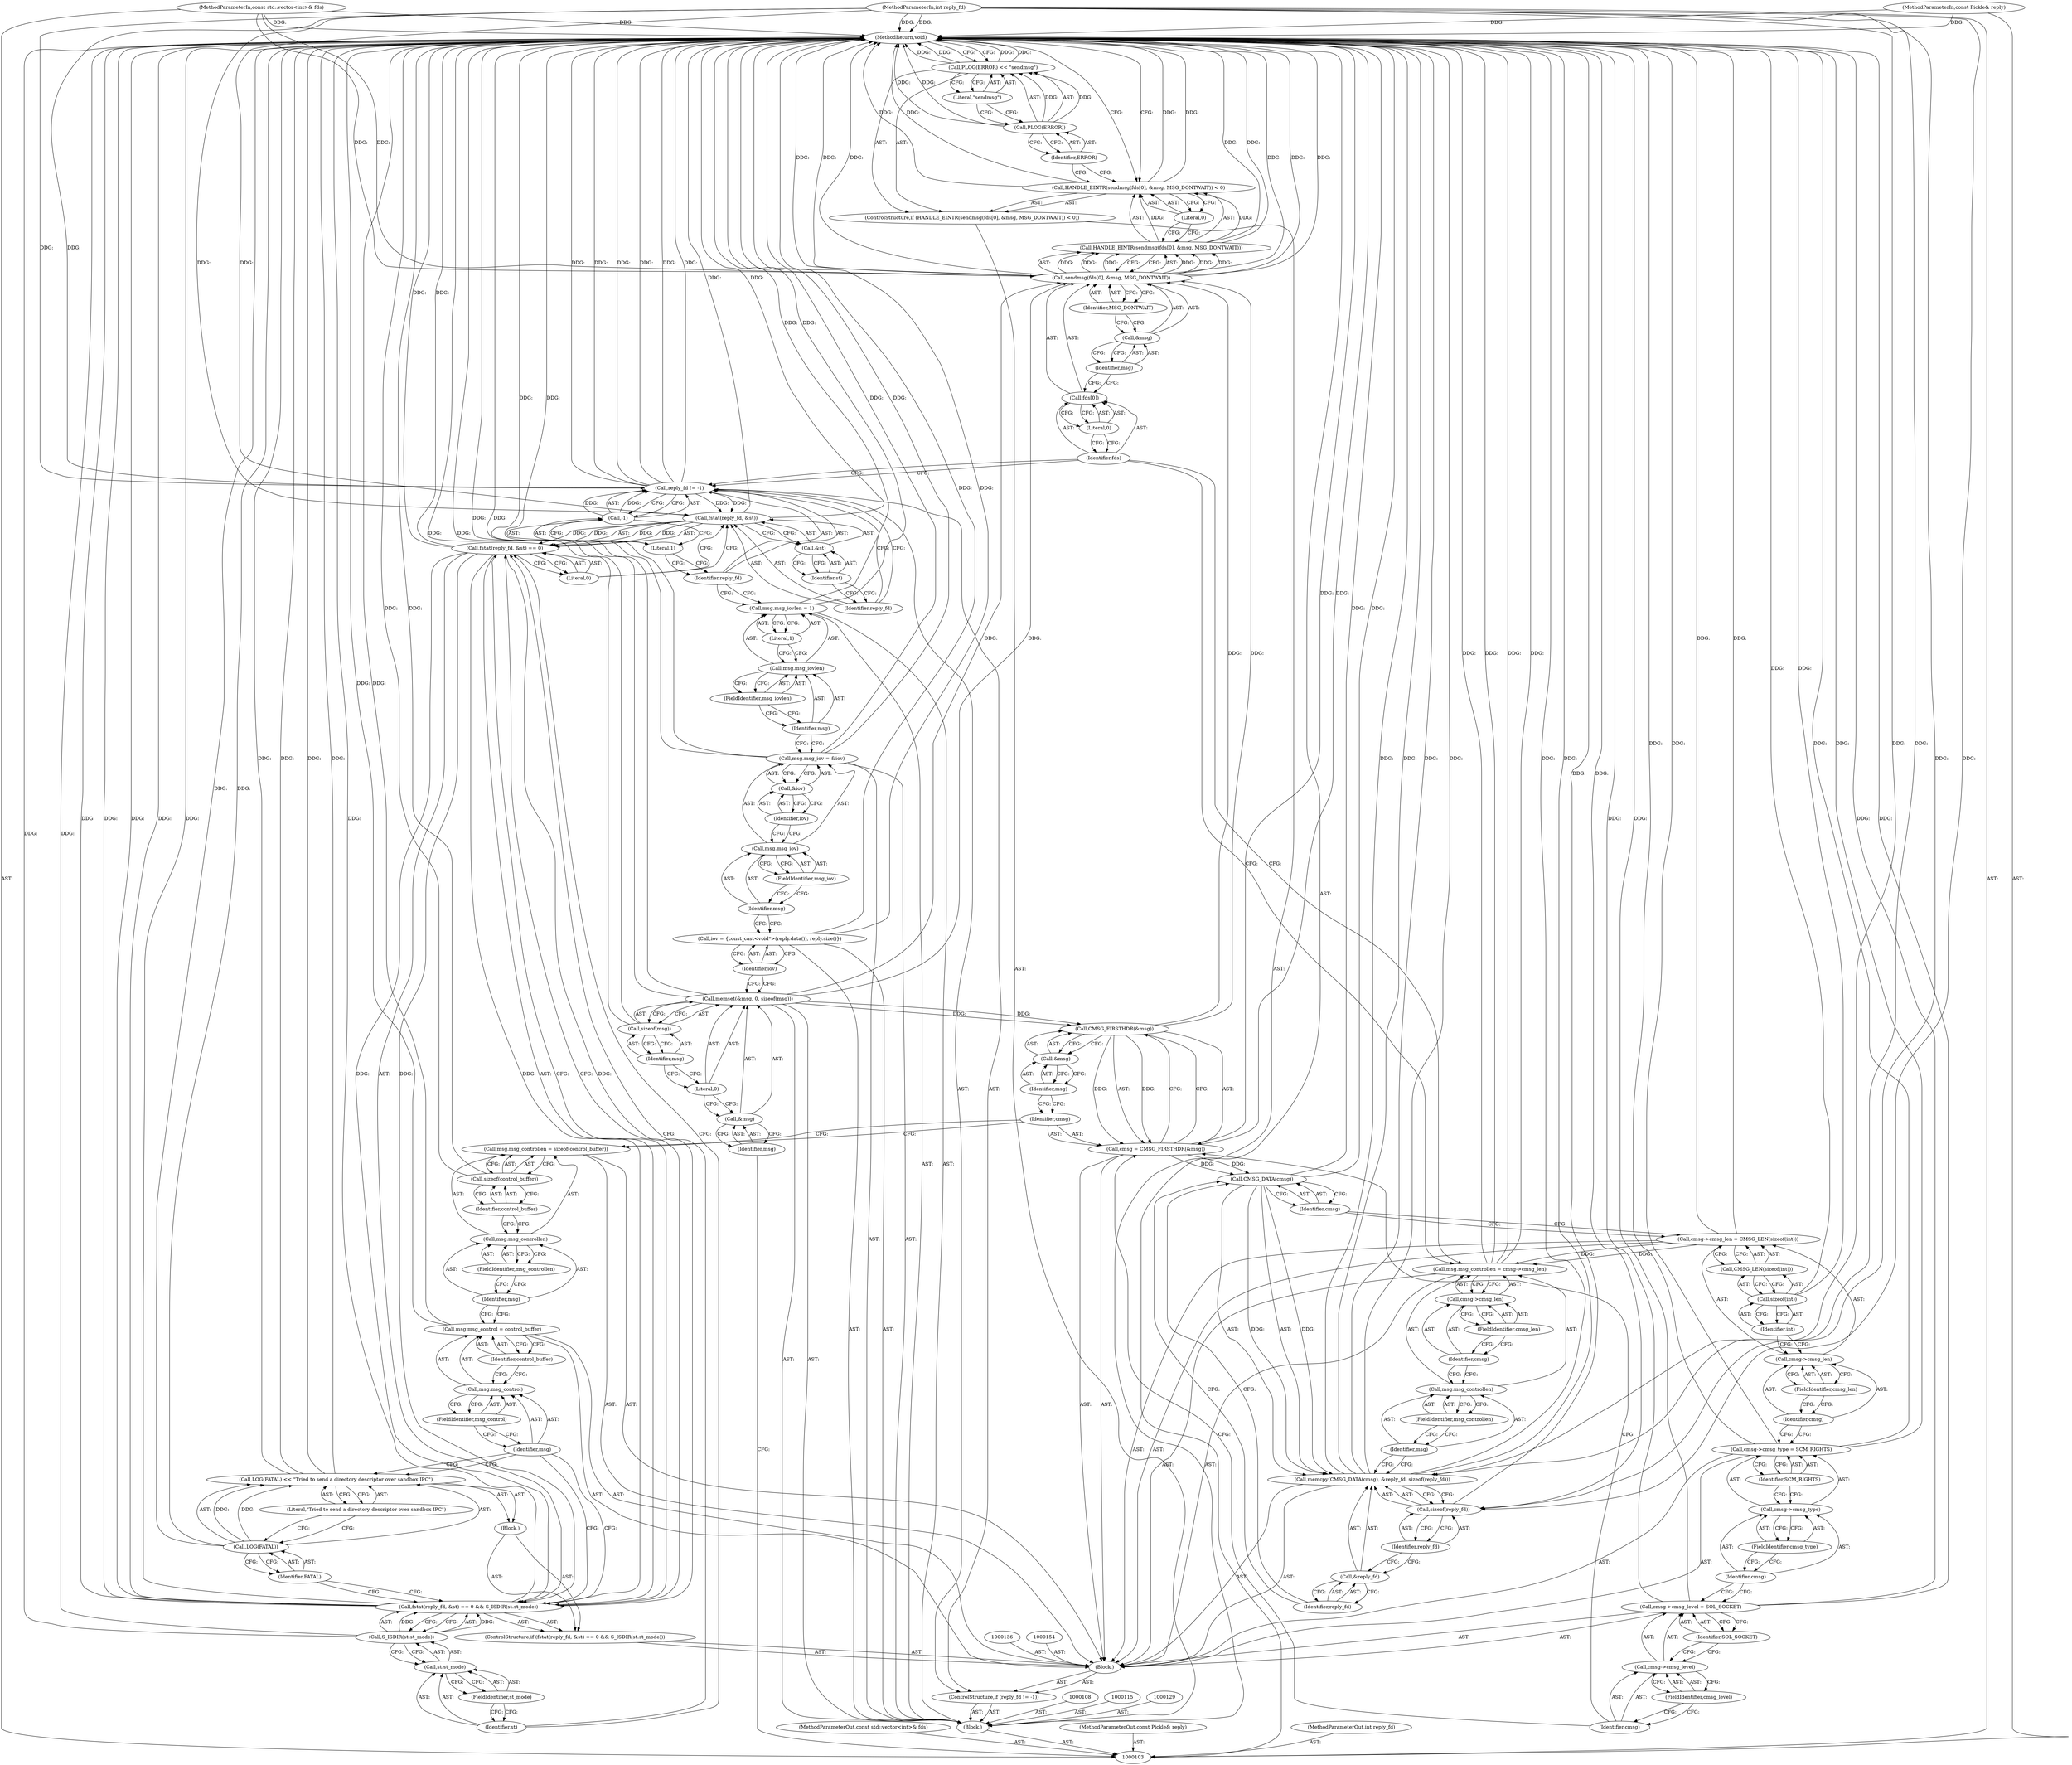 digraph "0_Chrome_aac449e7154720b895ff1e7f3497c2ce95ae1a5a" {
"1000217" [label="(MethodReturn,void)"];
"1000104" [label="(MethodParameterIn,const std::vector<int>& fds)"];
"1000338" [label="(MethodParameterOut,const std::vector<int>& fds)"];
"1000105" [label="(MethodParameterIn,const Pickle& reply)"];
"1000339" [label="(MethodParameterOut,const Pickle& reply)"];
"1000133" [label="(Call,-1)"];
"1000134" [label="(Literal,1)"];
"1000130" [label="(ControlStructure,if (reply_fd != -1))"];
"1000131" [label="(Call,reply_fd != -1)"];
"1000132" [label="(Identifier,reply_fd)"];
"1000138" [label="(Call,fstat(reply_fd, &st) == 0 && S_ISDIR(st.st_mode))"];
"1000139" [label="(Call,fstat(reply_fd, &st) == 0)"];
"1000140" [label="(Call,fstat(reply_fd, &st))"];
"1000141" [label="(Identifier,reply_fd)"];
"1000142" [label="(Call,&st)"];
"1000143" [label="(Identifier,st)"];
"1000144" [label="(Literal,0)"];
"1000145" [label="(Call,S_ISDIR(st.st_mode))"];
"1000146" [label="(Call,st.st_mode)"];
"1000147" [label="(Identifier,st)"];
"1000148" [label="(FieldIdentifier,st_mode)"];
"1000137" [label="(ControlStructure,if (fstat(reply_fd, &st) == 0 && S_ISDIR(st.st_mode)))"];
"1000149" [label="(Block,)"];
"1000152" [label="(Identifier,FATAL)"];
"1000153" [label="(Literal,\"Tried to send a directory descriptor over sandbox IPC\")"];
"1000150" [label="(Call,LOG(FATAL) << \"Tried to send a directory descriptor over sandbox IPC\")"];
"1000151" [label="(Call,LOG(FATAL))"];
"1000106" [label="(MethodParameterIn,int reply_fd)"];
"1000340" [label="(MethodParameterOut,int reply_fd)"];
"1000107" [label="(Block,)"];
"1000135" [label="(Block,)"];
"1000158" [label="(FieldIdentifier,msg_control)"];
"1000159" [label="(Identifier,control_buffer)"];
"1000155" [label="(Call,msg.msg_control = control_buffer)"];
"1000156" [label="(Call,msg.msg_control)"];
"1000157" [label="(Identifier,msg)"];
"1000163" [label="(FieldIdentifier,msg_controllen)"];
"1000164" [label="(Call,sizeof(control_buffer))"];
"1000165" [label="(Identifier,control_buffer)"];
"1000160" [label="(Call,msg.msg_controllen = sizeof(control_buffer))"];
"1000161" [label="(Call,msg.msg_controllen)"];
"1000162" [label="(Identifier,msg)"];
"1000168" [label="(Call,CMSG_FIRSTHDR(&msg))"];
"1000169" [label="(Call,&msg)"];
"1000170" [label="(Identifier,msg)"];
"1000166" [label="(Call,cmsg = CMSG_FIRSTHDR(&msg))"];
"1000167" [label="(Identifier,cmsg)"];
"1000174" [label="(FieldIdentifier,cmsg_level)"];
"1000175" [label="(Identifier,SOL_SOCKET)"];
"1000171" [label="(Call,cmsg->cmsg_level = SOL_SOCKET)"];
"1000172" [label="(Call,cmsg->cmsg_level)"];
"1000173" [label="(Identifier,cmsg)"];
"1000179" [label="(FieldIdentifier,cmsg_type)"];
"1000180" [label="(Identifier,SCM_RIGHTS)"];
"1000176" [label="(Call,cmsg->cmsg_type = SCM_RIGHTS)"];
"1000177" [label="(Call,cmsg->cmsg_type)"];
"1000178" [label="(Identifier,cmsg)"];
"1000184" [label="(FieldIdentifier,cmsg_len)"];
"1000185" [label="(Call,CMSG_LEN(sizeof(int)))"];
"1000186" [label="(Call,sizeof(int))"];
"1000187" [label="(Identifier,int)"];
"1000181" [label="(Call,cmsg->cmsg_len = CMSG_LEN(sizeof(int)))"];
"1000182" [label="(Call,cmsg->cmsg_len)"];
"1000183" [label="(Identifier,cmsg)"];
"1000189" [label="(Call,CMSG_DATA(cmsg))"];
"1000190" [label="(Identifier,cmsg)"];
"1000191" [label="(Call,&reply_fd)"];
"1000192" [label="(Identifier,reply_fd)"];
"1000193" [label="(Call,sizeof(reply_fd))"];
"1000194" [label="(Identifier,reply_fd)"];
"1000188" [label="(Call,memcpy(CMSG_DATA(cmsg), &reply_fd, sizeof(reply_fd)))"];
"1000198" [label="(FieldIdentifier,msg_controllen)"];
"1000199" [label="(Call,cmsg->cmsg_len)"];
"1000200" [label="(Identifier,cmsg)"];
"1000201" [label="(FieldIdentifier,cmsg_len)"];
"1000195" [label="(Call,msg.msg_controllen = cmsg->cmsg_len)"];
"1000196" [label="(Call,msg.msg_controllen)"];
"1000197" [label="(Identifier,msg)"];
"1000205" [label="(Call,sendmsg(fds[0], &msg, MSG_DONTWAIT))"];
"1000206" [label="(Call,fds[0])"];
"1000207" [label="(Identifier,fds)"];
"1000208" [label="(Literal,0)"];
"1000209" [label="(Call,&msg)"];
"1000210" [label="(Identifier,msg)"];
"1000202" [label="(ControlStructure,if (HANDLE_EINTR(sendmsg(fds[0], &msg, MSG_DONTWAIT)) < 0))"];
"1000211" [label="(Identifier,MSG_DONTWAIT)"];
"1000212" [label="(Literal,0)"];
"1000203" [label="(Call,HANDLE_EINTR(sendmsg(fds[0], &msg, MSG_DONTWAIT)) < 0)"];
"1000204" [label="(Call,HANDLE_EINTR(sendmsg(fds[0], &msg, MSG_DONTWAIT)))"];
"1000215" [label="(Identifier,ERROR)"];
"1000216" [label="(Literal,\"sendmsg\")"];
"1000213" [label="(Call,PLOG(ERROR) << \"sendmsg\")"];
"1000214" [label="(Call,PLOG(ERROR))"];
"1000110" [label="(Call,&msg)"];
"1000111" [label="(Identifier,msg)"];
"1000112" [label="(Literal,0)"];
"1000113" [label="(Call,sizeof(msg))"];
"1000114" [label="(Identifier,msg)"];
"1000109" [label="(Call,memset(&msg, 0, sizeof(msg)))"];
"1000116" [label="(Call,iov = {const_cast<void*>(reply.data()), reply.size()})"];
"1000117" [label="(Identifier,iov)"];
"1000122" [label="(Call,&iov)"];
"1000123" [label="(Identifier,iov)"];
"1000118" [label="(Call,msg.msg_iov = &iov)"];
"1000119" [label="(Call,msg.msg_iov)"];
"1000120" [label="(Identifier,msg)"];
"1000121" [label="(FieldIdentifier,msg_iov)"];
"1000128" [label="(Literal,1)"];
"1000124" [label="(Call,msg.msg_iovlen = 1)"];
"1000125" [label="(Call,msg.msg_iovlen)"];
"1000126" [label="(Identifier,msg)"];
"1000127" [label="(FieldIdentifier,msg_iovlen)"];
"1000217" -> "1000103"  [label="AST: "];
"1000217" -> "1000213"  [label="CFG: "];
"1000217" -> "1000203"  [label="CFG: "];
"1000205" -> "1000217"  [label="DDG: "];
"1000205" -> "1000217"  [label="DDG: "];
"1000205" -> "1000217"  [label="DDG: "];
"1000181" -> "1000217"  [label="DDG: "];
"1000150" -> "1000217"  [label="DDG: "];
"1000150" -> "1000217"  [label="DDG: "];
"1000189" -> "1000217"  [label="DDG: "];
"1000104" -> "1000217"  [label="DDG: "];
"1000105" -> "1000217"  [label="DDG: "];
"1000131" -> "1000217"  [label="DDG: "];
"1000131" -> "1000217"  [label="DDG: "];
"1000131" -> "1000217"  [label="DDG: "];
"1000195" -> "1000217"  [label="DDG: "];
"1000195" -> "1000217"  [label="DDG: "];
"1000188" -> "1000217"  [label="DDG: "];
"1000188" -> "1000217"  [label="DDG: "];
"1000188" -> "1000217"  [label="DDG: "];
"1000116" -> "1000217"  [label="DDG: "];
"1000166" -> "1000217"  [label="DDG: "];
"1000171" -> "1000217"  [label="DDG: "];
"1000171" -> "1000217"  [label="DDG: "];
"1000186" -> "1000217"  [label="DDG: "];
"1000140" -> "1000217"  [label="DDG: "];
"1000124" -> "1000217"  [label="DDG: "];
"1000193" -> "1000217"  [label="DDG: "];
"1000113" -> "1000217"  [label="DDG: "];
"1000213" -> "1000217"  [label="DDG: "];
"1000213" -> "1000217"  [label="DDG: "];
"1000138" -> "1000217"  [label="DDG: "];
"1000138" -> "1000217"  [label="DDG: "];
"1000138" -> "1000217"  [label="DDG: "];
"1000139" -> "1000217"  [label="DDG: "];
"1000151" -> "1000217"  [label="DDG: "];
"1000203" -> "1000217"  [label="DDG: "];
"1000203" -> "1000217"  [label="DDG: "];
"1000176" -> "1000217"  [label="DDG: "];
"1000176" -> "1000217"  [label="DDG: "];
"1000118" -> "1000217"  [label="DDG: "];
"1000118" -> "1000217"  [label="DDG: "];
"1000214" -> "1000217"  [label="DDG: "];
"1000155" -> "1000217"  [label="DDG: "];
"1000204" -> "1000217"  [label="DDG: "];
"1000145" -> "1000217"  [label="DDG: "];
"1000106" -> "1000217"  [label="DDG: "];
"1000109" -> "1000217"  [label="DDG: "];
"1000164" -> "1000217"  [label="DDG: "];
"1000104" -> "1000103"  [label="AST: "];
"1000104" -> "1000217"  [label="DDG: "];
"1000104" -> "1000205"  [label="DDG: "];
"1000338" -> "1000103"  [label="AST: "];
"1000105" -> "1000103"  [label="AST: "];
"1000105" -> "1000217"  [label="DDG: "];
"1000339" -> "1000103"  [label="AST: "];
"1000133" -> "1000131"  [label="AST: "];
"1000133" -> "1000134"  [label="CFG: "];
"1000134" -> "1000133"  [label="AST: "];
"1000131" -> "1000133"  [label="CFG: "];
"1000133" -> "1000131"  [label="DDG: "];
"1000134" -> "1000133"  [label="AST: "];
"1000134" -> "1000132"  [label="CFG: "];
"1000133" -> "1000134"  [label="CFG: "];
"1000130" -> "1000107"  [label="AST: "];
"1000131" -> "1000130"  [label="AST: "];
"1000135" -> "1000130"  [label="AST: "];
"1000131" -> "1000130"  [label="AST: "];
"1000131" -> "1000133"  [label="CFG: "];
"1000132" -> "1000131"  [label="AST: "];
"1000133" -> "1000131"  [label="AST: "];
"1000141" -> "1000131"  [label="CFG: "];
"1000207" -> "1000131"  [label="CFG: "];
"1000131" -> "1000217"  [label="DDG: "];
"1000131" -> "1000217"  [label="DDG: "];
"1000131" -> "1000217"  [label="DDG: "];
"1000106" -> "1000131"  [label="DDG: "];
"1000133" -> "1000131"  [label="DDG: "];
"1000131" -> "1000140"  [label="DDG: "];
"1000132" -> "1000131"  [label="AST: "];
"1000132" -> "1000124"  [label="CFG: "];
"1000134" -> "1000132"  [label="CFG: "];
"1000138" -> "1000137"  [label="AST: "];
"1000138" -> "1000139"  [label="CFG: "];
"1000138" -> "1000145"  [label="CFG: "];
"1000139" -> "1000138"  [label="AST: "];
"1000145" -> "1000138"  [label="AST: "];
"1000152" -> "1000138"  [label="CFG: "];
"1000157" -> "1000138"  [label="CFG: "];
"1000138" -> "1000217"  [label="DDG: "];
"1000138" -> "1000217"  [label="DDG: "];
"1000138" -> "1000217"  [label="DDG: "];
"1000139" -> "1000138"  [label="DDG: "];
"1000139" -> "1000138"  [label="DDG: "];
"1000145" -> "1000138"  [label="DDG: "];
"1000139" -> "1000138"  [label="AST: "];
"1000139" -> "1000144"  [label="CFG: "];
"1000140" -> "1000139"  [label="AST: "];
"1000144" -> "1000139"  [label="AST: "];
"1000147" -> "1000139"  [label="CFG: "];
"1000138" -> "1000139"  [label="CFG: "];
"1000139" -> "1000217"  [label="DDG: "];
"1000139" -> "1000138"  [label="DDG: "];
"1000139" -> "1000138"  [label="DDG: "];
"1000140" -> "1000139"  [label="DDG: "];
"1000140" -> "1000139"  [label="DDG: "];
"1000140" -> "1000139"  [label="AST: "];
"1000140" -> "1000142"  [label="CFG: "];
"1000141" -> "1000140"  [label="AST: "];
"1000142" -> "1000140"  [label="AST: "];
"1000144" -> "1000140"  [label="CFG: "];
"1000140" -> "1000217"  [label="DDG: "];
"1000140" -> "1000139"  [label="DDG: "];
"1000140" -> "1000139"  [label="DDG: "];
"1000131" -> "1000140"  [label="DDG: "];
"1000106" -> "1000140"  [label="DDG: "];
"1000141" -> "1000140"  [label="AST: "];
"1000141" -> "1000131"  [label="CFG: "];
"1000143" -> "1000141"  [label="CFG: "];
"1000142" -> "1000140"  [label="AST: "];
"1000142" -> "1000143"  [label="CFG: "];
"1000143" -> "1000142"  [label="AST: "];
"1000140" -> "1000142"  [label="CFG: "];
"1000143" -> "1000142"  [label="AST: "];
"1000143" -> "1000141"  [label="CFG: "];
"1000142" -> "1000143"  [label="CFG: "];
"1000144" -> "1000139"  [label="AST: "];
"1000144" -> "1000140"  [label="CFG: "];
"1000139" -> "1000144"  [label="CFG: "];
"1000145" -> "1000138"  [label="AST: "];
"1000145" -> "1000146"  [label="CFG: "];
"1000146" -> "1000145"  [label="AST: "];
"1000138" -> "1000145"  [label="CFG: "];
"1000145" -> "1000217"  [label="DDG: "];
"1000145" -> "1000138"  [label="DDG: "];
"1000146" -> "1000145"  [label="AST: "];
"1000146" -> "1000148"  [label="CFG: "];
"1000147" -> "1000146"  [label="AST: "];
"1000148" -> "1000146"  [label="AST: "];
"1000145" -> "1000146"  [label="CFG: "];
"1000147" -> "1000146"  [label="AST: "];
"1000147" -> "1000139"  [label="CFG: "];
"1000148" -> "1000147"  [label="CFG: "];
"1000148" -> "1000146"  [label="AST: "];
"1000148" -> "1000147"  [label="CFG: "];
"1000146" -> "1000148"  [label="CFG: "];
"1000137" -> "1000135"  [label="AST: "];
"1000138" -> "1000137"  [label="AST: "];
"1000149" -> "1000137"  [label="AST: "];
"1000149" -> "1000137"  [label="AST: "];
"1000150" -> "1000149"  [label="AST: "];
"1000152" -> "1000151"  [label="AST: "];
"1000152" -> "1000138"  [label="CFG: "];
"1000151" -> "1000152"  [label="CFG: "];
"1000153" -> "1000150"  [label="AST: "];
"1000153" -> "1000151"  [label="CFG: "];
"1000150" -> "1000153"  [label="CFG: "];
"1000150" -> "1000149"  [label="AST: "];
"1000150" -> "1000153"  [label="CFG: "];
"1000151" -> "1000150"  [label="AST: "];
"1000153" -> "1000150"  [label="AST: "];
"1000157" -> "1000150"  [label="CFG: "];
"1000150" -> "1000217"  [label="DDG: "];
"1000150" -> "1000217"  [label="DDG: "];
"1000151" -> "1000150"  [label="DDG: "];
"1000151" -> "1000150"  [label="AST: "];
"1000151" -> "1000152"  [label="CFG: "];
"1000152" -> "1000151"  [label="AST: "];
"1000153" -> "1000151"  [label="CFG: "];
"1000151" -> "1000217"  [label="DDG: "];
"1000151" -> "1000150"  [label="DDG: "];
"1000106" -> "1000103"  [label="AST: "];
"1000106" -> "1000217"  [label="DDG: "];
"1000106" -> "1000131"  [label="DDG: "];
"1000106" -> "1000140"  [label="DDG: "];
"1000106" -> "1000188"  [label="DDG: "];
"1000106" -> "1000193"  [label="DDG: "];
"1000340" -> "1000103"  [label="AST: "];
"1000107" -> "1000103"  [label="AST: "];
"1000108" -> "1000107"  [label="AST: "];
"1000109" -> "1000107"  [label="AST: "];
"1000115" -> "1000107"  [label="AST: "];
"1000116" -> "1000107"  [label="AST: "];
"1000118" -> "1000107"  [label="AST: "];
"1000124" -> "1000107"  [label="AST: "];
"1000129" -> "1000107"  [label="AST: "];
"1000130" -> "1000107"  [label="AST: "];
"1000202" -> "1000107"  [label="AST: "];
"1000135" -> "1000130"  [label="AST: "];
"1000136" -> "1000135"  [label="AST: "];
"1000137" -> "1000135"  [label="AST: "];
"1000154" -> "1000135"  [label="AST: "];
"1000155" -> "1000135"  [label="AST: "];
"1000160" -> "1000135"  [label="AST: "];
"1000166" -> "1000135"  [label="AST: "];
"1000171" -> "1000135"  [label="AST: "];
"1000176" -> "1000135"  [label="AST: "];
"1000181" -> "1000135"  [label="AST: "];
"1000188" -> "1000135"  [label="AST: "];
"1000195" -> "1000135"  [label="AST: "];
"1000158" -> "1000156"  [label="AST: "];
"1000158" -> "1000157"  [label="CFG: "];
"1000156" -> "1000158"  [label="CFG: "];
"1000159" -> "1000155"  [label="AST: "];
"1000159" -> "1000156"  [label="CFG: "];
"1000155" -> "1000159"  [label="CFG: "];
"1000155" -> "1000135"  [label="AST: "];
"1000155" -> "1000159"  [label="CFG: "];
"1000156" -> "1000155"  [label="AST: "];
"1000159" -> "1000155"  [label="AST: "];
"1000162" -> "1000155"  [label="CFG: "];
"1000155" -> "1000217"  [label="DDG: "];
"1000156" -> "1000155"  [label="AST: "];
"1000156" -> "1000158"  [label="CFG: "];
"1000157" -> "1000156"  [label="AST: "];
"1000158" -> "1000156"  [label="AST: "];
"1000159" -> "1000156"  [label="CFG: "];
"1000157" -> "1000156"  [label="AST: "];
"1000157" -> "1000150"  [label="CFG: "];
"1000157" -> "1000138"  [label="CFG: "];
"1000158" -> "1000157"  [label="CFG: "];
"1000163" -> "1000161"  [label="AST: "];
"1000163" -> "1000162"  [label="CFG: "];
"1000161" -> "1000163"  [label="CFG: "];
"1000164" -> "1000160"  [label="AST: "];
"1000164" -> "1000165"  [label="CFG: "];
"1000165" -> "1000164"  [label="AST: "];
"1000160" -> "1000164"  [label="CFG: "];
"1000164" -> "1000217"  [label="DDG: "];
"1000165" -> "1000164"  [label="AST: "];
"1000165" -> "1000161"  [label="CFG: "];
"1000164" -> "1000165"  [label="CFG: "];
"1000160" -> "1000135"  [label="AST: "];
"1000160" -> "1000164"  [label="CFG: "];
"1000161" -> "1000160"  [label="AST: "];
"1000164" -> "1000160"  [label="AST: "];
"1000167" -> "1000160"  [label="CFG: "];
"1000161" -> "1000160"  [label="AST: "];
"1000161" -> "1000163"  [label="CFG: "];
"1000162" -> "1000161"  [label="AST: "];
"1000163" -> "1000161"  [label="AST: "];
"1000165" -> "1000161"  [label="CFG: "];
"1000162" -> "1000161"  [label="AST: "];
"1000162" -> "1000155"  [label="CFG: "];
"1000163" -> "1000162"  [label="CFG: "];
"1000168" -> "1000166"  [label="AST: "];
"1000168" -> "1000169"  [label="CFG: "];
"1000169" -> "1000168"  [label="AST: "];
"1000166" -> "1000168"  [label="CFG: "];
"1000168" -> "1000166"  [label="DDG: "];
"1000109" -> "1000168"  [label="DDG: "];
"1000168" -> "1000205"  [label="DDG: "];
"1000169" -> "1000168"  [label="AST: "];
"1000169" -> "1000170"  [label="CFG: "];
"1000170" -> "1000169"  [label="AST: "];
"1000168" -> "1000169"  [label="CFG: "];
"1000170" -> "1000169"  [label="AST: "];
"1000170" -> "1000167"  [label="CFG: "];
"1000169" -> "1000170"  [label="CFG: "];
"1000166" -> "1000135"  [label="AST: "];
"1000166" -> "1000168"  [label="CFG: "];
"1000167" -> "1000166"  [label="AST: "];
"1000168" -> "1000166"  [label="AST: "];
"1000173" -> "1000166"  [label="CFG: "];
"1000166" -> "1000217"  [label="DDG: "];
"1000168" -> "1000166"  [label="DDG: "];
"1000166" -> "1000189"  [label="DDG: "];
"1000167" -> "1000166"  [label="AST: "];
"1000167" -> "1000160"  [label="CFG: "];
"1000170" -> "1000167"  [label="CFG: "];
"1000174" -> "1000172"  [label="AST: "];
"1000174" -> "1000173"  [label="CFG: "];
"1000172" -> "1000174"  [label="CFG: "];
"1000175" -> "1000171"  [label="AST: "];
"1000175" -> "1000172"  [label="CFG: "];
"1000171" -> "1000175"  [label="CFG: "];
"1000171" -> "1000135"  [label="AST: "];
"1000171" -> "1000175"  [label="CFG: "];
"1000172" -> "1000171"  [label="AST: "];
"1000175" -> "1000171"  [label="AST: "];
"1000178" -> "1000171"  [label="CFG: "];
"1000171" -> "1000217"  [label="DDG: "];
"1000171" -> "1000217"  [label="DDG: "];
"1000172" -> "1000171"  [label="AST: "];
"1000172" -> "1000174"  [label="CFG: "];
"1000173" -> "1000172"  [label="AST: "];
"1000174" -> "1000172"  [label="AST: "];
"1000175" -> "1000172"  [label="CFG: "];
"1000173" -> "1000172"  [label="AST: "];
"1000173" -> "1000166"  [label="CFG: "];
"1000174" -> "1000173"  [label="CFG: "];
"1000179" -> "1000177"  [label="AST: "];
"1000179" -> "1000178"  [label="CFG: "];
"1000177" -> "1000179"  [label="CFG: "];
"1000180" -> "1000176"  [label="AST: "];
"1000180" -> "1000177"  [label="CFG: "];
"1000176" -> "1000180"  [label="CFG: "];
"1000176" -> "1000135"  [label="AST: "];
"1000176" -> "1000180"  [label="CFG: "];
"1000177" -> "1000176"  [label="AST: "];
"1000180" -> "1000176"  [label="AST: "];
"1000183" -> "1000176"  [label="CFG: "];
"1000176" -> "1000217"  [label="DDG: "];
"1000176" -> "1000217"  [label="DDG: "];
"1000177" -> "1000176"  [label="AST: "];
"1000177" -> "1000179"  [label="CFG: "];
"1000178" -> "1000177"  [label="AST: "];
"1000179" -> "1000177"  [label="AST: "];
"1000180" -> "1000177"  [label="CFG: "];
"1000178" -> "1000177"  [label="AST: "];
"1000178" -> "1000171"  [label="CFG: "];
"1000179" -> "1000178"  [label="CFG: "];
"1000184" -> "1000182"  [label="AST: "];
"1000184" -> "1000183"  [label="CFG: "];
"1000182" -> "1000184"  [label="CFG: "];
"1000185" -> "1000181"  [label="AST: "];
"1000185" -> "1000186"  [label="CFG: "];
"1000186" -> "1000185"  [label="AST: "];
"1000181" -> "1000185"  [label="CFG: "];
"1000186" -> "1000185"  [label="AST: "];
"1000186" -> "1000187"  [label="CFG: "];
"1000187" -> "1000186"  [label="AST: "];
"1000185" -> "1000186"  [label="CFG: "];
"1000186" -> "1000217"  [label="DDG: "];
"1000187" -> "1000186"  [label="AST: "];
"1000187" -> "1000182"  [label="CFG: "];
"1000186" -> "1000187"  [label="CFG: "];
"1000181" -> "1000135"  [label="AST: "];
"1000181" -> "1000185"  [label="CFG: "];
"1000182" -> "1000181"  [label="AST: "];
"1000185" -> "1000181"  [label="AST: "];
"1000190" -> "1000181"  [label="CFG: "];
"1000181" -> "1000217"  [label="DDG: "];
"1000181" -> "1000195"  [label="DDG: "];
"1000182" -> "1000181"  [label="AST: "];
"1000182" -> "1000184"  [label="CFG: "];
"1000183" -> "1000182"  [label="AST: "];
"1000184" -> "1000182"  [label="AST: "];
"1000187" -> "1000182"  [label="CFG: "];
"1000183" -> "1000182"  [label="AST: "];
"1000183" -> "1000176"  [label="CFG: "];
"1000184" -> "1000183"  [label="CFG: "];
"1000189" -> "1000188"  [label="AST: "];
"1000189" -> "1000190"  [label="CFG: "];
"1000190" -> "1000189"  [label="AST: "];
"1000192" -> "1000189"  [label="CFG: "];
"1000189" -> "1000217"  [label="DDG: "];
"1000189" -> "1000188"  [label="DDG: "];
"1000166" -> "1000189"  [label="DDG: "];
"1000190" -> "1000189"  [label="AST: "];
"1000190" -> "1000181"  [label="CFG: "];
"1000189" -> "1000190"  [label="CFG: "];
"1000191" -> "1000188"  [label="AST: "];
"1000191" -> "1000192"  [label="CFG: "];
"1000192" -> "1000191"  [label="AST: "];
"1000194" -> "1000191"  [label="CFG: "];
"1000192" -> "1000191"  [label="AST: "];
"1000192" -> "1000189"  [label="CFG: "];
"1000191" -> "1000192"  [label="CFG: "];
"1000193" -> "1000188"  [label="AST: "];
"1000193" -> "1000194"  [label="CFG: "];
"1000194" -> "1000193"  [label="AST: "];
"1000188" -> "1000193"  [label="CFG: "];
"1000193" -> "1000217"  [label="DDG: "];
"1000106" -> "1000193"  [label="DDG: "];
"1000194" -> "1000193"  [label="AST: "];
"1000194" -> "1000191"  [label="CFG: "];
"1000193" -> "1000194"  [label="CFG: "];
"1000188" -> "1000135"  [label="AST: "];
"1000188" -> "1000193"  [label="CFG: "];
"1000189" -> "1000188"  [label="AST: "];
"1000191" -> "1000188"  [label="AST: "];
"1000193" -> "1000188"  [label="AST: "];
"1000197" -> "1000188"  [label="CFG: "];
"1000188" -> "1000217"  [label="DDG: "];
"1000188" -> "1000217"  [label="DDG: "];
"1000188" -> "1000217"  [label="DDG: "];
"1000189" -> "1000188"  [label="DDG: "];
"1000106" -> "1000188"  [label="DDG: "];
"1000198" -> "1000196"  [label="AST: "];
"1000198" -> "1000197"  [label="CFG: "];
"1000196" -> "1000198"  [label="CFG: "];
"1000199" -> "1000195"  [label="AST: "];
"1000199" -> "1000201"  [label="CFG: "];
"1000200" -> "1000199"  [label="AST: "];
"1000201" -> "1000199"  [label="AST: "];
"1000195" -> "1000199"  [label="CFG: "];
"1000200" -> "1000199"  [label="AST: "];
"1000200" -> "1000196"  [label="CFG: "];
"1000201" -> "1000200"  [label="CFG: "];
"1000201" -> "1000199"  [label="AST: "];
"1000201" -> "1000200"  [label="CFG: "];
"1000199" -> "1000201"  [label="CFG: "];
"1000195" -> "1000135"  [label="AST: "];
"1000195" -> "1000199"  [label="CFG: "];
"1000196" -> "1000195"  [label="AST: "];
"1000199" -> "1000195"  [label="AST: "];
"1000207" -> "1000195"  [label="CFG: "];
"1000195" -> "1000217"  [label="DDG: "];
"1000195" -> "1000217"  [label="DDG: "];
"1000181" -> "1000195"  [label="DDG: "];
"1000196" -> "1000195"  [label="AST: "];
"1000196" -> "1000198"  [label="CFG: "];
"1000197" -> "1000196"  [label="AST: "];
"1000198" -> "1000196"  [label="AST: "];
"1000200" -> "1000196"  [label="CFG: "];
"1000197" -> "1000196"  [label="AST: "];
"1000197" -> "1000188"  [label="CFG: "];
"1000198" -> "1000197"  [label="CFG: "];
"1000205" -> "1000204"  [label="AST: "];
"1000205" -> "1000211"  [label="CFG: "];
"1000206" -> "1000205"  [label="AST: "];
"1000209" -> "1000205"  [label="AST: "];
"1000211" -> "1000205"  [label="AST: "];
"1000204" -> "1000205"  [label="CFG: "];
"1000205" -> "1000217"  [label="DDG: "];
"1000205" -> "1000217"  [label="DDG: "];
"1000205" -> "1000217"  [label="DDG: "];
"1000205" -> "1000204"  [label="DDG: "];
"1000205" -> "1000204"  [label="DDG: "];
"1000205" -> "1000204"  [label="DDG: "];
"1000104" -> "1000205"  [label="DDG: "];
"1000168" -> "1000205"  [label="DDG: "];
"1000109" -> "1000205"  [label="DDG: "];
"1000206" -> "1000205"  [label="AST: "];
"1000206" -> "1000208"  [label="CFG: "];
"1000207" -> "1000206"  [label="AST: "];
"1000208" -> "1000206"  [label="AST: "];
"1000210" -> "1000206"  [label="CFG: "];
"1000207" -> "1000206"  [label="AST: "];
"1000207" -> "1000195"  [label="CFG: "];
"1000207" -> "1000131"  [label="CFG: "];
"1000208" -> "1000207"  [label="CFG: "];
"1000208" -> "1000206"  [label="AST: "];
"1000208" -> "1000207"  [label="CFG: "];
"1000206" -> "1000208"  [label="CFG: "];
"1000209" -> "1000205"  [label="AST: "];
"1000209" -> "1000210"  [label="CFG: "];
"1000210" -> "1000209"  [label="AST: "];
"1000211" -> "1000209"  [label="CFG: "];
"1000210" -> "1000209"  [label="AST: "];
"1000210" -> "1000206"  [label="CFG: "];
"1000209" -> "1000210"  [label="CFG: "];
"1000202" -> "1000107"  [label="AST: "];
"1000203" -> "1000202"  [label="AST: "];
"1000213" -> "1000202"  [label="AST: "];
"1000211" -> "1000205"  [label="AST: "];
"1000211" -> "1000209"  [label="CFG: "];
"1000205" -> "1000211"  [label="CFG: "];
"1000212" -> "1000203"  [label="AST: "];
"1000212" -> "1000204"  [label="CFG: "];
"1000203" -> "1000212"  [label="CFG: "];
"1000203" -> "1000202"  [label="AST: "];
"1000203" -> "1000212"  [label="CFG: "];
"1000204" -> "1000203"  [label="AST: "];
"1000212" -> "1000203"  [label="AST: "];
"1000215" -> "1000203"  [label="CFG: "];
"1000217" -> "1000203"  [label="CFG: "];
"1000203" -> "1000217"  [label="DDG: "];
"1000203" -> "1000217"  [label="DDG: "];
"1000204" -> "1000203"  [label="DDG: "];
"1000204" -> "1000203"  [label="AST: "];
"1000204" -> "1000205"  [label="CFG: "];
"1000205" -> "1000204"  [label="AST: "];
"1000212" -> "1000204"  [label="CFG: "];
"1000204" -> "1000217"  [label="DDG: "];
"1000204" -> "1000203"  [label="DDG: "];
"1000205" -> "1000204"  [label="DDG: "];
"1000205" -> "1000204"  [label="DDG: "];
"1000205" -> "1000204"  [label="DDG: "];
"1000215" -> "1000214"  [label="AST: "];
"1000215" -> "1000203"  [label="CFG: "];
"1000214" -> "1000215"  [label="CFG: "];
"1000216" -> "1000213"  [label="AST: "];
"1000216" -> "1000214"  [label="CFG: "];
"1000213" -> "1000216"  [label="CFG: "];
"1000213" -> "1000202"  [label="AST: "];
"1000213" -> "1000216"  [label="CFG: "];
"1000214" -> "1000213"  [label="AST: "];
"1000216" -> "1000213"  [label="AST: "];
"1000217" -> "1000213"  [label="CFG: "];
"1000213" -> "1000217"  [label="DDG: "];
"1000213" -> "1000217"  [label="DDG: "];
"1000214" -> "1000213"  [label="DDG: "];
"1000214" -> "1000213"  [label="AST: "];
"1000214" -> "1000215"  [label="CFG: "];
"1000215" -> "1000214"  [label="AST: "];
"1000216" -> "1000214"  [label="CFG: "];
"1000214" -> "1000217"  [label="DDG: "];
"1000214" -> "1000213"  [label="DDG: "];
"1000110" -> "1000109"  [label="AST: "];
"1000110" -> "1000111"  [label="CFG: "];
"1000111" -> "1000110"  [label="AST: "];
"1000112" -> "1000110"  [label="CFG: "];
"1000111" -> "1000110"  [label="AST: "];
"1000111" -> "1000103"  [label="CFG: "];
"1000110" -> "1000111"  [label="CFG: "];
"1000112" -> "1000109"  [label="AST: "];
"1000112" -> "1000110"  [label="CFG: "];
"1000114" -> "1000112"  [label="CFG: "];
"1000113" -> "1000109"  [label="AST: "];
"1000113" -> "1000114"  [label="CFG: "];
"1000114" -> "1000113"  [label="AST: "];
"1000109" -> "1000113"  [label="CFG: "];
"1000113" -> "1000217"  [label="DDG: "];
"1000114" -> "1000113"  [label="AST: "];
"1000114" -> "1000112"  [label="CFG: "];
"1000113" -> "1000114"  [label="CFG: "];
"1000109" -> "1000107"  [label="AST: "];
"1000109" -> "1000113"  [label="CFG: "];
"1000110" -> "1000109"  [label="AST: "];
"1000112" -> "1000109"  [label="AST: "];
"1000113" -> "1000109"  [label="AST: "];
"1000117" -> "1000109"  [label="CFG: "];
"1000109" -> "1000217"  [label="DDG: "];
"1000109" -> "1000168"  [label="DDG: "];
"1000109" -> "1000205"  [label="DDG: "];
"1000116" -> "1000107"  [label="AST: "];
"1000116" -> "1000117"  [label="CFG: "];
"1000117" -> "1000116"  [label="AST: "];
"1000120" -> "1000116"  [label="CFG: "];
"1000116" -> "1000217"  [label="DDG: "];
"1000117" -> "1000116"  [label="AST: "];
"1000117" -> "1000109"  [label="CFG: "];
"1000116" -> "1000117"  [label="CFG: "];
"1000122" -> "1000118"  [label="AST: "];
"1000122" -> "1000123"  [label="CFG: "];
"1000123" -> "1000122"  [label="AST: "];
"1000118" -> "1000122"  [label="CFG: "];
"1000123" -> "1000122"  [label="AST: "];
"1000123" -> "1000119"  [label="CFG: "];
"1000122" -> "1000123"  [label="CFG: "];
"1000118" -> "1000107"  [label="AST: "];
"1000118" -> "1000122"  [label="CFG: "];
"1000119" -> "1000118"  [label="AST: "];
"1000122" -> "1000118"  [label="AST: "];
"1000126" -> "1000118"  [label="CFG: "];
"1000118" -> "1000217"  [label="DDG: "];
"1000118" -> "1000217"  [label="DDG: "];
"1000119" -> "1000118"  [label="AST: "];
"1000119" -> "1000121"  [label="CFG: "];
"1000120" -> "1000119"  [label="AST: "];
"1000121" -> "1000119"  [label="AST: "];
"1000123" -> "1000119"  [label="CFG: "];
"1000120" -> "1000119"  [label="AST: "];
"1000120" -> "1000116"  [label="CFG: "];
"1000121" -> "1000120"  [label="CFG: "];
"1000121" -> "1000119"  [label="AST: "];
"1000121" -> "1000120"  [label="CFG: "];
"1000119" -> "1000121"  [label="CFG: "];
"1000128" -> "1000124"  [label="AST: "];
"1000128" -> "1000125"  [label="CFG: "];
"1000124" -> "1000128"  [label="CFG: "];
"1000124" -> "1000107"  [label="AST: "];
"1000124" -> "1000128"  [label="CFG: "];
"1000125" -> "1000124"  [label="AST: "];
"1000128" -> "1000124"  [label="AST: "];
"1000132" -> "1000124"  [label="CFG: "];
"1000124" -> "1000217"  [label="DDG: "];
"1000125" -> "1000124"  [label="AST: "];
"1000125" -> "1000127"  [label="CFG: "];
"1000126" -> "1000125"  [label="AST: "];
"1000127" -> "1000125"  [label="AST: "];
"1000128" -> "1000125"  [label="CFG: "];
"1000126" -> "1000125"  [label="AST: "];
"1000126" -> "1000118"  [label="CFG: "];
"1000127" -> "1000126"  [label="CFG: "];
"1000127" -> "1000125"  [label="AST: "];
"1000127" -> "1000126"  [label="CFG: "];
"1000125" -> "1000127"  [label="CFG: "];
}
